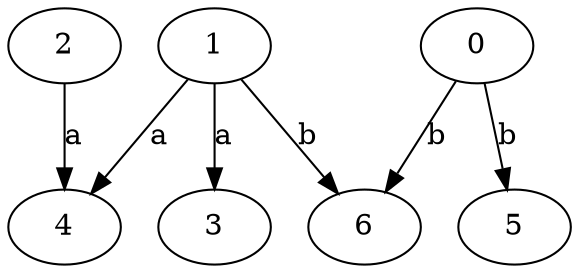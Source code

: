 strict digraph  {
3;
4;
5;
0;
6;
1;
2;
0 -> 5  [label=b];
0 -> 6  [label=b];
1 -> 3  [label=a];
1 -> 4  [label=a];
1 -> 6  [label=b];
2 -> 4  [label=a];
}
